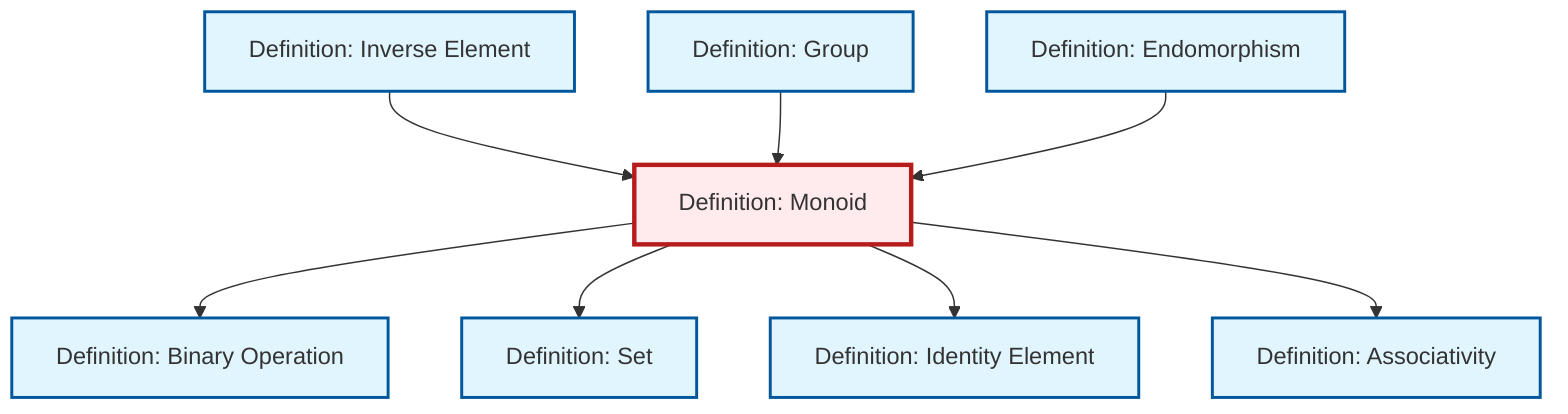 graph TD
    classDef definition fill:#e1f5fe,stroke:#01579b,stroke-width:2px
    classDef theorem fill:#f3e5f5,stroke:#4a148c,stroke-width:2px
    classDef axiom fill:#fff3e0,stroke:#e65100,stroke-width:2px
    classDef example fill:#e8f5e9,stroke:#1b5e20,stroke-width:2px
    classDef current fill:#ffebee,stroke:#b71c1c,stroke-width:3px
    def-endomorphism["Definition: Endomorphism"]:::definition
    def-binary-operation["Definition: Binary Operation"]:::definition
    def-set["Definition: Set"]:::definition
    def-group["Definition: Group"]:::definition
    def-inverse-element["Definition: Inverse Element"]:::definition
    def-associativity["Definition: Associativity"]:::definition
    def-monoid["Definition: Monoid"]:::definition
    def-identity-element["Definition: Identity Element"]:::definition
    def-monoid --> def-binary-operation
    def-inverse-element --> def-monoid
    def-monoid --> def-set
    def-group --> def-monoid
    def-monoid --> def-identity-element
    def-endomorphism --> def-monoid
    def-monoid --> def-associativity
    class def-monoid current